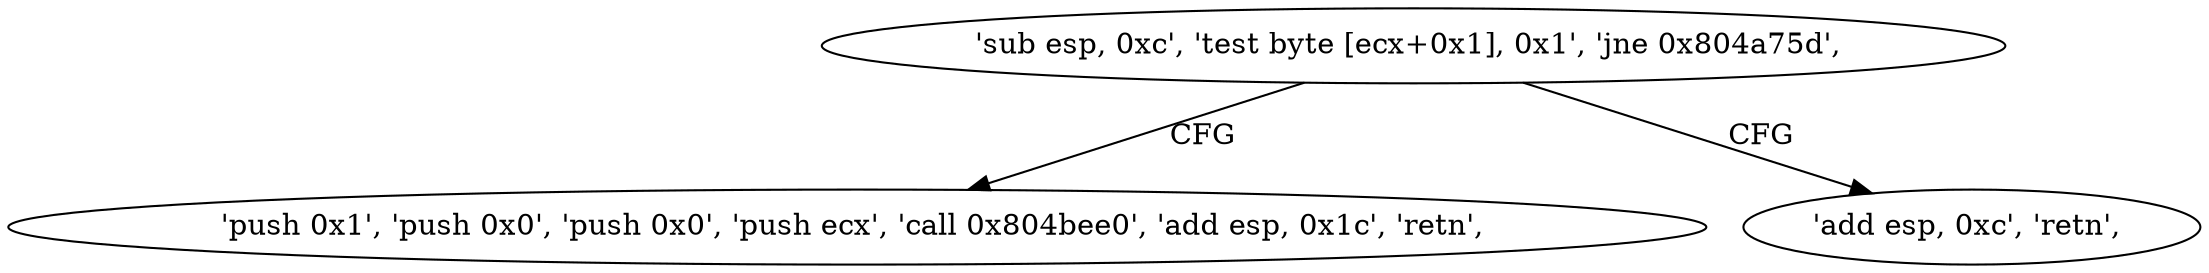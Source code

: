 digraph "func" {
"134522704" [label = "'sub esp, 0xc', 'test byte [ecx+0x1], 0x1', 'jne 0x804a75d', " ]
"134522717" [label = "'push 0x1', 'push 0x0', 'push 0x0', 'push ecx', 'call 0x804bee0', 'add esp, 0x1c', 'retn', " ]
"134522713" [label = "'add esp, 0xc', 'retn', " ]
"134522704" -> "134522717" [ label = "CFG" ]
"134522704" -> "134522713" [ label = "CFG" ]
}
